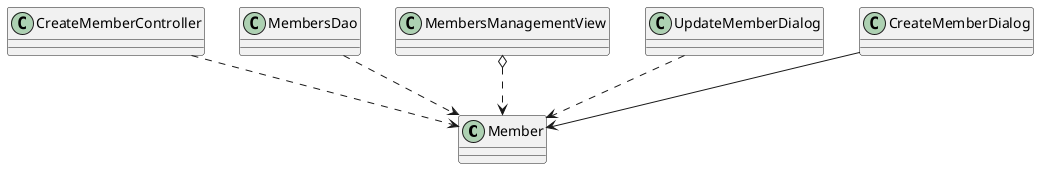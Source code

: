 @startuml
	class Member {
	}

	CreateMemberController ..> Member
	MembersDao ..> Member
	MembersManagementView o..> Member
	UpdateMemberDialog ..> Member
	CreateMemberDialog --> Member
@enduml
